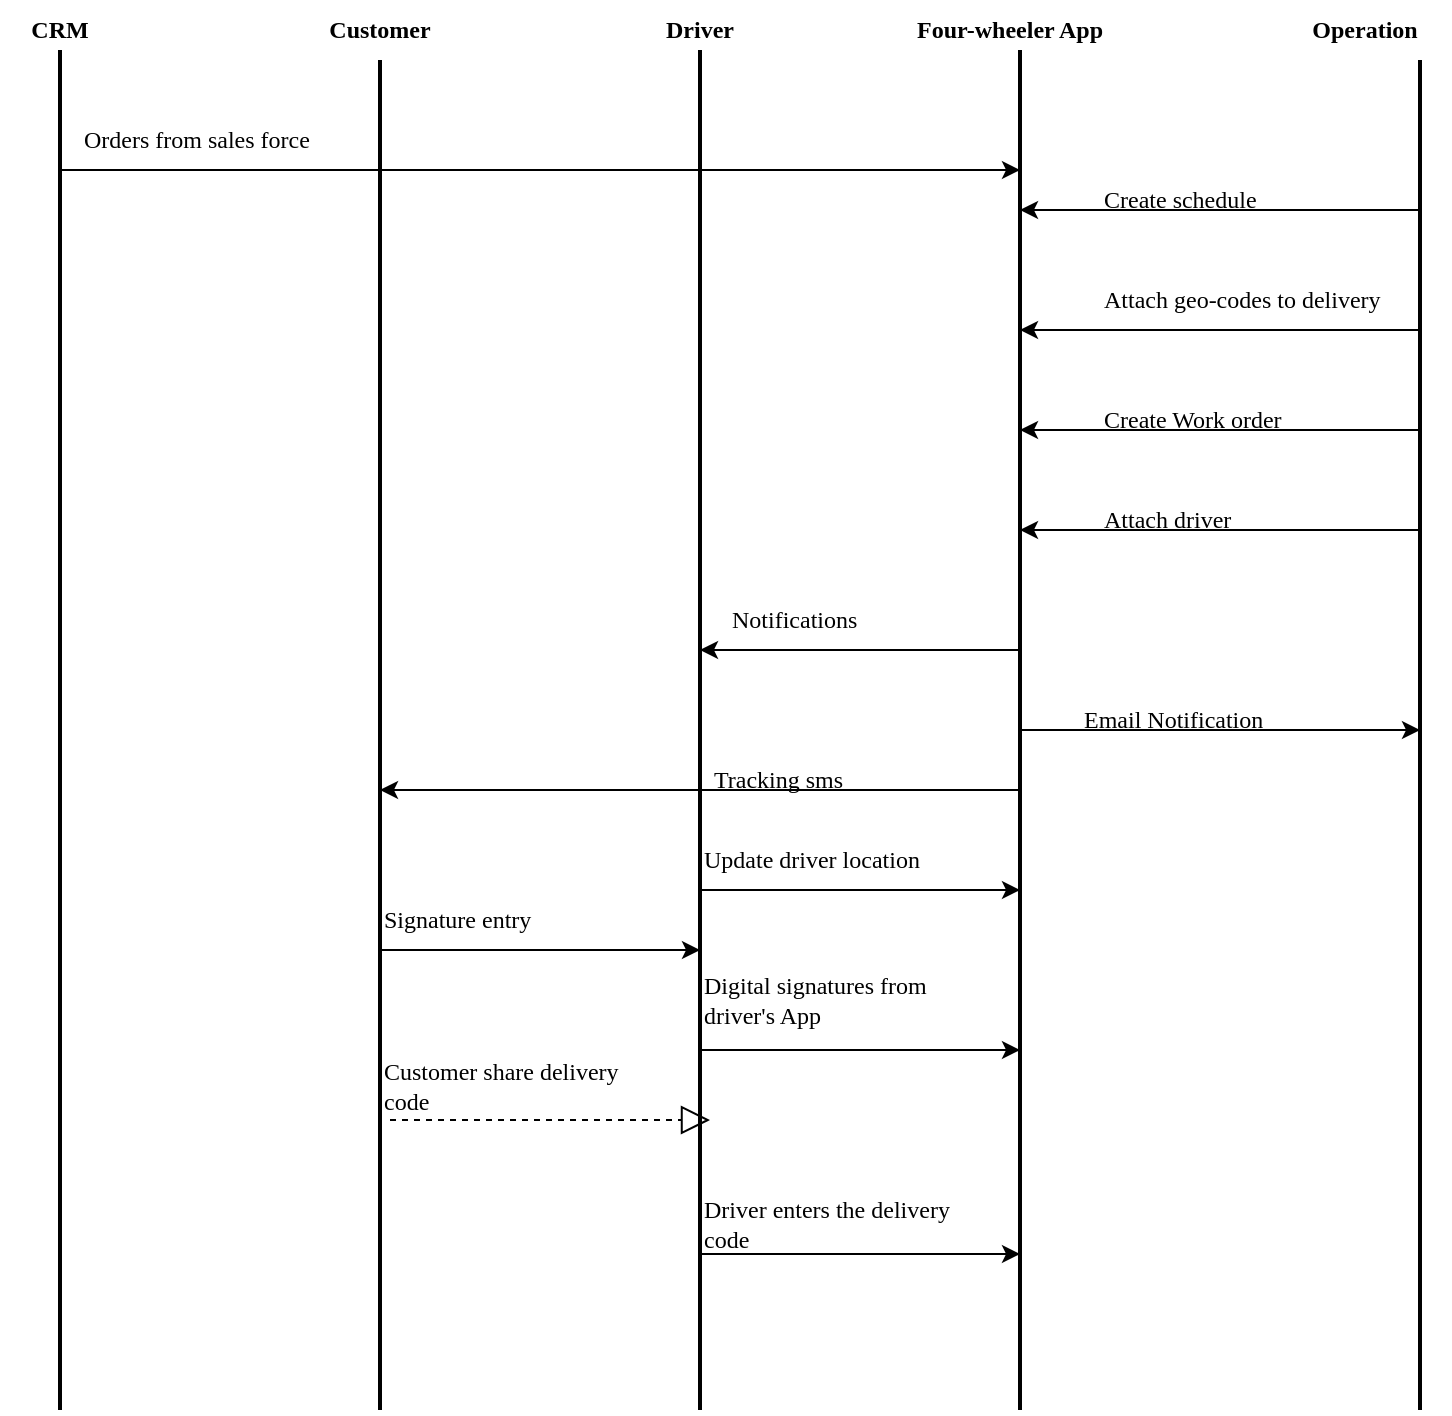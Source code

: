 <mxfile version="24.7.17">
  <diagram name="Page-1" id="WYYVzd6TQVztFManRHW5">
    <mxGraphModel dx="794" dy="446" grid="0" gridSize="10" guides="1" tooltips="1" connect="1" arrows="1" fold="1" page="1" pageScale="1" pageWidth="827" pageHeight="1169" math="0" shadow="0">
      <root>
        <mxCell id="0" />
        <mxCell id="1" parent="0" />
        <mxCell id="7HdlxgC_gcyhumiaW9ox-1" value="" style="endArrow=none;html=1;rounded=0;strokeWidth=2;" parent="1" edge="1">
          <mxGeometry width="50" height="50" relative="1" as="geometry">
            <mxPoint x="80" y="720" as="sourcePoint" />
            <mxPoint x="80" y="40" as="targetPoint" />
          </mxGeometry>
        </mxCell>
        <mxCell id="7HdlxgC_gcyhumiaW9ox-5" value="" style="endArrow=none;html=1;rounded=0;strokeWidth=2;" parent="1" target="7HdlxgC_gcyhumiaW9ox-12" edge="1">
          <mxGeometry width="50" height="50" relative="1" as="geometry">
            <mxPoint x="240" y="720" as="sourcePoint" />
            <mxPoint x="240" y="75" as="targetPoint" />
          </mxGeometry>
        </mxCell>
        <mxCell id="7HdlxgC_gcyhumiaW9ox-6" value="" style="endArrow=none;html=1;rounded=0;strokeWidth=2;" parent="1" edge="1">
          <mxGeometry width="50" height="50" relative="1" as="geometry">
            <mxPoint x="400" y="720" as="sourcePoint" />
            <mxPoint x="400" y="40" as="targetPoint" />
          </mxGeometry>
        </mxCell>
        <mxCell id="7HdlxgC_gcyhumiaW9ox-7" value="" style="endArrow=none;html=1;rounded=0;strokeWidth=2;" parent="1" edge="1">
          <mxGeometry width="50" height="50" relative="1" as="geometry">
            <mxPoint x="560" y="720" as="sourcePoint" />
            <mxPoint x="560" y="40" as="targetPoint" />
          </mxGeometry>
        </mxCell>
        <mxCell id="7HdlxgC_gcyhumiaW9ox-10" value="" style="endArrow=none;html=1;rounded=0;strokeWidth=2;" parent="1" edge="1">
          <mxGeometry width="50" height="50" relative="1" as="geometry">
            <mxPoint x="760" y="720" as="sourcePoint" />
            <mxPoint x="760" y="45" as="targetPoint" />
          </mxGeometry>
        </mxCell>
        <mxCell id="7HdlxgC_gcyhumiaW9ox-11" value="&lt;font face=&quot;Verdana&quot;&gt;&lt;b&gt;CRM&lt;/b&gt;&lt;/font&gt;" style="text;html=1;align=center;verticalAlign=middle;whiteSpace=wrap;rounded=0;" parent="1" vertex="1">
          <mxGeometry x="50" y="15" width="60" height="30" as="geometry" />
        </mxCell>
        <mxCell id="7HdlxgC_gcyhumiaW9ox-12" value="&lt;font face=&quot;Verdana&quot;&gt;&lt;b&gt;Customer&lt;/b&gt;&lt;/font&gt;" style="text;html=1;align=center;verticalAlign=middle;whiteSpace=wrap;rounded=0;" parent="1" vertex="1">
          <mxGeometry x="210" y="15" width="60" height="30" as="geometry" />
        </mxCell>
        <mxCell id="7HdlxgC_gcyhumiaW9ox-13" value="&lt;b&gt;&lt;font face=&quot;Verdana&quot;&gt;Driver&lt;/font&gt;&lt;/b&gt;" style="text;html=1;align=center;verticalAlign=middle;whiteSpace=wrap;rounded=0;" parent="1" vertex="1">
          <mxGeometry x="370" y="15" width="60" height="30" as="geometry" />
        </mxCell>
        <mxCell id="7HdlxgC_gcyhumiaW9ox-14" value="&lt;font face=&quot;Verdana&quot;&gt;&lt;b&gt;Four-wheeler App&lt;/b&gt;&lt;/font&gt;" style="text;html=1;align=center;verticalAlign=middle;whiteSpace=wrap;rounded=0;" parent="1" vertex="1">
          <mxGeometry x="470" y="15" width="170" height="30" as="geometry" />
        </mxCell>
        <mxCell id="7HdlxgC_gcyhumiaW9ox-15" value="&lt;b&gt;&lt;font face=&quot;Verdana&quot;&gt;Operation&lt;/font&gt;&lt;/b&gt;" style="text;html=1;align=center;verticalAlign=middle;whiteSpace=wrap;rounded=0;" parent="1" vertex="1">
          <mxGeometry x="690" y="15" width="85" height="30" as="geometry" />
        </mxCell>
        <mxCell id="EzqWcAyAYYKKh7wuYy2_-1" value="" style="endArrow=classic;html=1;rounded=0;" parent="1" edge="1">
          <mxGeometry width="50" height="50" relative="1" as="geometry">
            <mxPoint x="80" y="100" as="sourcePoint" />
            <mxPoint x="560" y="100" as="targetPoint" />
          </mxGeometry>
        </mxCell>
        <mxCell id="EzqWcAyAYYKKh7wuYy2_-4" value="&lt;font face=&quot;Verdana&quot;&gt;Orders from sales force&lt;/font&gt;" style="text;html=1;align=left;verticalAlign=middle;whiteSpace=wrap;rounded=0;" parent="1" vertex="1">
          <mxGeometry x="90" y="70" width="160" height="30" as="geometry" />
        </mxCell>
        <mxCell id="YWdnATY_XIa_izMxKFCN-1" value="" style="endArrow=classic;html=1;rounded=0;" edge="1" parent="1">
          <mxGeometry width="50" height="50" relative="1" as="geometry">
            <mxPoint x="760" y="120" as="sourcePoint" />
            <mxPoint x="560" y="120" as="targetPoint" />
          </mxGeometry>
        </mxCell>
        <mxCell id="YWdnATY_XIa_izMxKFCN-2" value="&lt;font face=&quot;Verdana&quot;&gt;Create schedule&lt;/font&gt;" style="text;html=1;align=left;verticalAlign=middle;whiteSpace=wrap;rounded=0;" vertex="1" parent="1">
          <mxGeometry x="600" y="100" width="110" height="30" as="geometry" />
        </mxCell>
        <mxCell id="YWdnATY_XIa_izMxKFCN-3" value="" style="endArrow=classic;html=1;rounded=0;" edge="1" parent="1">
          <mxGeometry width="50" height="50" relative="1" as="geometry">
            <mxPoint x="760" y="230" as="sourcePoint" />
            <mxPoint x="560" y="230" as="targetPoint" />
          </mxGeometry>
        </mxCell>
        <mxCell id="YWdnATY_XIa_izMxKFCN-6" value="&lt;font face=&quot;Verdana&quot;&gt;Create Work order&lt;/font&gt;" style="text;html=1;align=left;verticalAlign=middle;whiteSpace=wrap;rounded=0;" vertex="1" parent="1">
          <mxGeometry x="600" y="210" width="120" height="30" as="geometry" />
        </mxCell>
        <mxCell id="YWdnATY_XIa_izMxKFCN-8" value="" style="endArrow=classic;html=1;rounded=0;" edge="1" parent="1">
          <mxGeometry width="50" height="50" relative="1" as="geometry">
            <mxPoint x="760" y="280" as="sourcePoint" />
            <mxPoint x="560" y="280" as="targetPoint" />
          </mxGeometry>
        </mxCell>
        <mxCell id="YWdnATY_XIa_izMxKFCN-9" value="&lt;font face=&quot;Verdana&quot;&gt;Attach driver&lt;/font&gt;" style="text;html=1;align=left;verticalAlign=middle;whiteSpace=wrap;rounded=0;" vertex="1" parent="1">
          <mxGeometry x="600" y="260" width="110" height="30" as="geometry" />
        </mxCell>
        <mxCell id="YWdnATY_XIa_izMxKFCN-13" value="" style="endArrow=classic;html=1;rounded=0;" edge="1" parent="1">
          <mxGeometry width="50" height="50" relative="1" as="geometry">
            <mxPoint x="560" y="410" as="sourcePoint" />
            <mxPoint x="240" y="410" as="targetPoint" />
          </mxGeometry>
        </mxCell>
        <mxCell id="YWdnATY_XIa_izMxKFCN-14" value="Tracking sms" style="text;html=1;align=left;verticalAlign=middle;whiteSpace=wrap;rounded=0;fontFamily=Verdana;" vertex="1" parent="1">
          <mxGeometry x="405" y="390" width="100" height="30" as="geometry" />
        </mxCell>
        <mxCell id="YWdnATY_XIa_izMxKFCN-15" value="" style="endArrow=classic;html=1;rounded=0;" edge="1" parent="1">
          <mxGeometry width="50" height="50" relative="1" as="geometry">
            <mxPoint x="560" y="380" as="sourcePoint" />
            <mxPoint x="760" y="380" as="targetPoint" />
          </mxGeometry>
        </mxCell>
        <mxCell id="YWdnATY_XIa_izMxKFCN-16" value="&lt;font face=&quot;Verdana&quot;&gt;Email Notification&lt;/font&gt;" style="text;html=1;align=left;verticalAlign=middle;whiteSpace=wrap;rounded=0;" vertex="1" parent="1">
          <mxGeometry x="590" y="360" width="110" height="30" as="geometry" />
        </mxCell>
        <mxCell id="YWdnATY_XIa_izMxKFCN-17" value="" style="endArrow=classic;html=1;rounded=0;" edge="1" parent="1">
          <mxGeometry width="50" height="50" relative="1" as="geometry">
            <mxPoint x="400" y="460" as="sourcePoint" />
            <mxPoint x="560" y="460" as="targetPoint" />
          </mxGeometry>
        </mxCell>
        <mxCell id="YWdnATY_XIa_izMxKFCN-20" value="&lt;span style=&quot;font-family: Verdana;&quot;&gt;Update driver location&lt;/span&gt;" style="text;html=1;align=left;verticalAlign=middle;whiteSpace=wrap;rounded=0;" vertex="1" parent="1">
          <mxGeometry x="400" y="430" width="150" height="30" as="geometry" />
        </mxCell>
        <mxCell id="YWdnATY_XIa_izMxKFCN-21" value="" style="endArrow=classic;html=1;rounded=0;" edge="1" parent="1">
          <mxGeometry width="50" height="50" relative="1" as="geometry">
            <mxPoint x="240" y="490" as="sourcePoint" />
            <mxPoint x="400" y="490" as="targetPoint" />
          </mxGeometry>
        </mxCell>
        <mxCell id="YWdnATY_XIa_izMxKFCN-22" value="&lt;font face=&quot;Verdana&quot;&gt;Signature entry&lt;/font&gt;" style="text;html=1;align=left;verticalAlign=middle;whiteSpace=wrap;rounded=0;" vertex="1" parent="1">
          <mxGeometry x="240" y="460" width="110" height="30" as="geometry" />
        </mxCell>
        <mxCell id="YWdnATY_XIa_izMxKFCN-24" value="" style="endArrow=classic;html=1;rounded=0;" edge="1" parent="1">
          <mxGeometry width="50" height="50" relative="1" as="geometry">
            <mxPoint x="400" y="540" as="sourcePoint" />
            <mxPoint x="560" y="540" as="targetPoint" />
          </mxGeometry>
        </mxCell>
        <mxCell id="YWdnATY_XIa_izMxKFCN-25" value="&lt;font face=&quot;Verdana&quot;&gt;Digital signatures from driver&#39;s App&lt;/font&gt;" style="text;html=1;align=left;verticalAlign=middle;whiteSpace=wrap;rounded=0;" vertex="1" parent="1">
          <mxGeometry x="400" y="500" width="140" height="30" as="geometry" />
        </mxCell>
        <mxCell id="YWdnATY_XIa_izMxKFCN-26" value="" style="endArrow=block;dashed=1;endFill=0;endSize=12;html=1;rounded=0;" edge="1" parent="1">
          <mxGeometry width="160" relative="1" as="geometry">
            <mxPoint x="245" y="575" as="sourcePoint" />
            <mxPoint x="405" y="575" as="targetPoint" />
            <Array as="points">
              <mxPoint x="315" y="575" />
            </Array>
          </mxGeometry>
        </mxCell>
        <mxCell id="YWdnATY_XIa_izMxKFCN-27" value="&lt;font face=&quot;Verdana&quot;&gt;Customer share delivery code&lt;/font&gt;" style="text;html=1;align=left;verticalAlign=middle;whiteSpace=wrap;rounded=0;" vertex="1" parent="1">
          <mxGeometry x="240" y="540" width="130" height="35" as="geometry" />
        </mxCell>
        <mxCell id="YWdnATY_XIa_izMxKFCN-28" value="" style="endArrow=classic;html=1;rounded=0;" edge="1" parent="1">
          <mxGeometry width="50" height="50" relative="1" as="geometry">
            <mxPoint x="400" y="642" as="sourcePoint" />
            <mxPoint x="560" y="642" as="targetPoint" />
          </mxGeometry>
        </mxCell>
        <mxCell id="YWdnATY_XIa_izMxKFCN-29" value="&lt;font face=&quot;Verdana&quot;&gt;Driver enters the delivery code&lt;/font&gt;" style="text;html=1;align=left;verticalAlign=middle;whiteSpace=wrap;rounded=0;" vertex="1" parent="1">
          <mxGeometry x="400" y="612" width="150" height="30" as="geometry" />
        </mxCell>
        <mxCell id="YWdnATY_XIa_izMxKFCN-30" value="" style="endArrow=classic;html=1;rounded=0;" edge="1" parent="1">
          <mxGeometry width="50" height="50" relative="1" as="geometry">
            <mxPoint x="760" y="180" as="sourcePoint" />
            <mxPoint x="560" y="180" as="targetPoint" />
          </mxGeometry>
        </mxCell>
        <mxCell id="YWdnATY_XIa_izMxKFCN-31" value="&lt;font face=&quot;Verdana&quot;&gt;Attach geo-codes to delivery&amp;nbsp;&lt;/font&gt;" style="text;html=1;align=left;verticalAlign=middle;whiteSpace=wrap;rounded=0;" vertex="1" parent="1">
          <mxGeometry x="600" y="150" width="160" height="30" as="geometry" />
        </mxCell>
        <mxCell id="YWdnATY_XIa_izMxKFCN-12" value="&lt;font face=&quot;Verdana&quot;&gt;Notifications&lt;/font&gt;" style="text;html=1;align=left;verticalAlign=middle;whiteSpace=wrap;rounded=0;" vertex="1" parent="1">
          <mxGeometry x="414" y="310" width="120" height="30" as="geometry" />
        </mxCell>
        <mxCell id="YWdnATY_XIa_izMxKFCN-36" value="" style="endArrow=classic;html=1;rounded=0;" edge="1" parent="1">
          <mxGeometry width="50" height="50" relative="1" as="geometry">
            <mxPoint x="560" y="340" as="sourcePoint" />
            <mxPoint x="400" y="340" as="targetPoint" />
          </mxGeometry>
        </mxCell>
      </root>
    </mxGraphModel>
  </diagram>
</mxfile>
